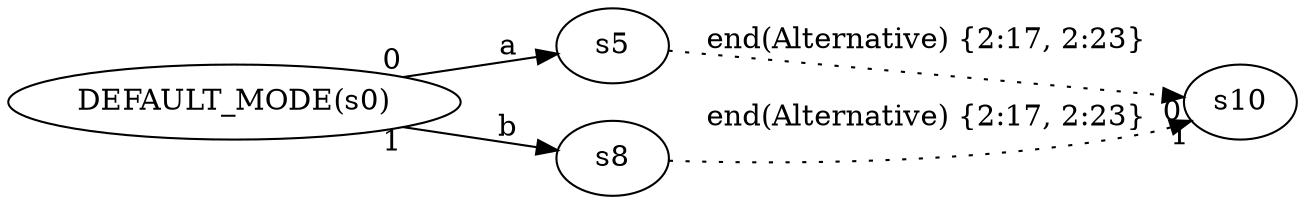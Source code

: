 digraph ATN {
  rankdir=LR;

  "DEFAULT_MODE(s0)" -> s5 [label=a, taillabel=0]
  s5 -> s10 [label="end(Alternative) {2:17, 2:23}", headlabel=0, style=dotted]
  "DEFAULT_MODE(s0)" -> s8 [label=b, taillabel=1]
  s8 -> s10 [label="end(Alternative) {2:17, 2:23}", headlabel=1, style=dotted]
}